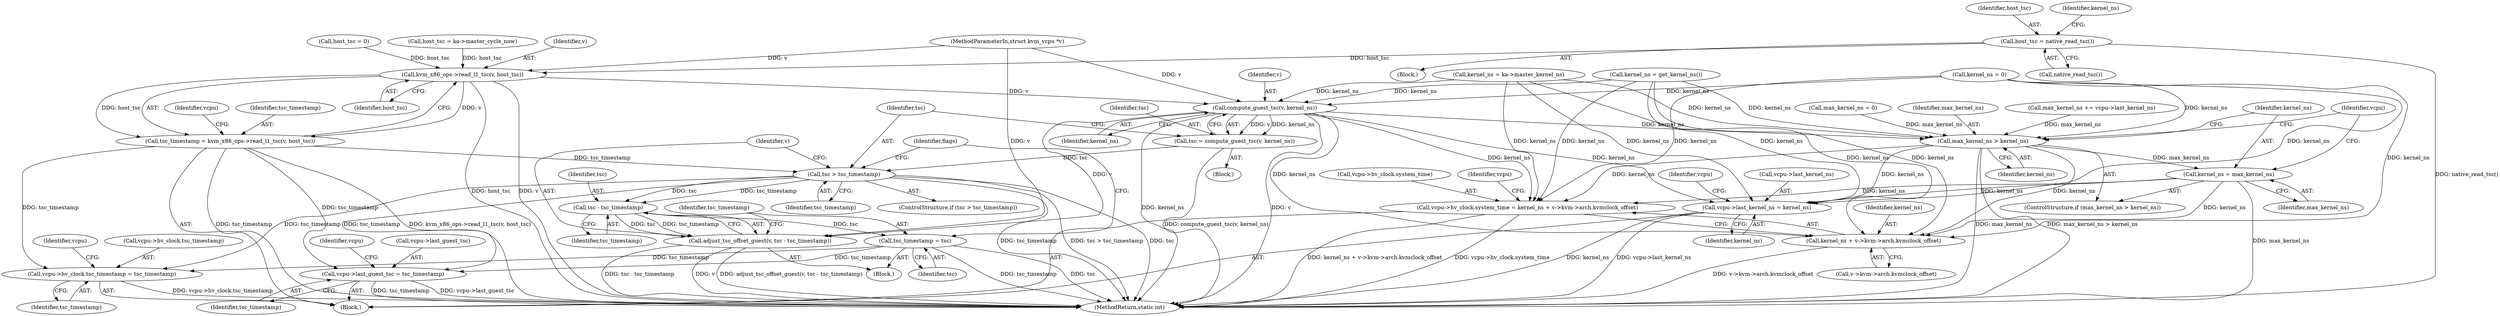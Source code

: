 digraph "0_linux_0b79459b482e85cb7426aa7da683a9f2c97aeae1_0@API" {
"1000194" [label="(Call,host_tsc = native_read_tsc())"];
"1000202" [label="(Call,kvm_x86_ops->read_l1_tsc(v, host_tsc))"];
"1000200" [label="(Call,tsc_timestamp = kvm_x86_ops->read_l1_tsc(v, host_tsc))"];
"1000217" [label="(Call,tsc > tsc_timestamp)"];
"1000223" [label="(Call,tsc - tsc_timestamp)"];
"1000221" [label="(Call,adjust_tsc_offset_guest(v, tsc - tsc_timestamp))"];
"1000226" [label="(Call,tsc_timestamp = tsc)"];
"1000319" [label="(Call,vcpu->hv_clock.tsc_timestamp = tsc_timestamp)"];
"1000346" [label="(Call,vcpu->last_guest_tsc = tsc_timestamp)"];
"1000213" [label="(Call,compute_guest_tsc(v, kernel_ns))"];
"1000211" [label="(Call,tsc = compute_guest_tsc(v, kernel_ns))"];
"1000313" [label="(Call,max_kernel_ns > kernel_ns)"];
"1000316" [label="(Call,kernel_ns = max_kernel_ns)"];
"1000326" [label="(Call,vcpu->hv_clock.system_time = kernel_ns + v->kvm->arch.kvmclock_offset)"];
"1000332" [label="(Call,kernel_ns + v->kvm->arch.kvmclock_offset)"];
"1000341" [label="(Call,vcpu->last_kernel_ns = kernel_ns)"];
"1000424" [label="(MethodReturn,static int)"];
"1000327" [label="(Call,vcpu->hv_clock.system_time)"];
"1000334" [label="(Call,v->kvm->arch.kvmclock_offset)"];
"1000226" [label="(Call,tsc_timestamp = tsc)"];
"1000320" [label="(Call,vcpu->hv_clock.tsc_timestamp)"];
"1000195" [label="(Identifier,host_tsc)"];
"1000228" [label="(Identifier,tsc)"];
"1000354" [label="(Identifier,vcpu)"];
"1000140" [label="(Call,host_tsc = 0)"];
"1000200" [label="(Call,tsc_timestamp = kvm_x86_ops->read_l1_tsc(v, host_tsc))"];
"1000315" [label="(Identifier,kernel_ns)"];
"1000110" [label="(MethodParameterIn,struct kvm_vcpu *v)"];
"1000314" [label="(Identifier,max_kernel_ns)"];
"1000156" [label="(Call,host_tsc = ka->master_cycle_now)"];
"1000316" [label="(Call,kernel_ns = max_kernel_ns)"];
"1000348" [label="(Identifier,vcpu)"];
"1000273" [label="(Call,max_kernel_ns += vcpu->last_kernel_ns)"];
"1000227" [label="(Identifier,tsc_timestamp)"];
"1000319" [label="(Call,vcpu->hv_clock.tsc_timestamp = tsc_timestamp)"];
"1000203" [label="(Identifier,v)"];
"1000325" [label="(Identifier,tsc_timestamp)"];
"1000161" [label="(Call,kernel_ns = ka->master_kernel_ns)"];
"1000346" [label="(Call,vcpu->last_guest_tsc = tsc_timestamp)"];
"1000332" [label="(Call,kernel_ns + v->kvm->arch.kvmclock_offset)"];
"1000312" [label="(ControlStructure,if (max_kernel_ns > kernel_ns))"];
"1000223" [label="(Call,tsc - tsc_timestamp)"];
"1000317" [label="(Identifier,kernel_ns)"];
"1000216" [label="(ControlStructure,if (tsc > tsc_timestamp))"];
"1000219" [label="(Identifier,tsc_timestamp)"];
"1000111" [label="(Block,)"];
"1000347" [label="(Call,vcpu->last_guest_tsc)"];
"1000209" [label="(Block,)"];
"1000222" [label="(Identifier,v)"];
"1000198" [label="(Identifier,kernel_ns)"];
"1000202" [label="(Call,kvm_x86_ops->read_l1_tsc(v, host_tsc))"];
"1000230" [label="(Identifier,flags)"];
"1000211" [label="(Call,tsc = compute_guest_tsc(v, kernel_ns))"];
"1000221" [label="(Call,adjust_tsc_offset_guest(v, tsc - tsc_timestamp))"];
"1000215" [label="(Identifier,kernel_ns)"];
"1000197" [label="(Call,kernel_ns = get_kernel_ns())"];
"1000220" [label="(Block,)"];
"1000313" [label="(Call,max_kernel_ns > kernel_ns)"];
"1000342" [label="(Call,vcpu->last_kernel_ns)"];
"1000193" [label="(Block,)"];
"1000326" [label="(Call,vcpu->hv_clock.system_time = kernel_ns + v->kvm->arch.kvmclock_offset)"];
"1000207" [label="(Identifier,vcpu)"];
"1000238" [label="(Call,max_kernel_ns = 0)"];
"1000196" [label="(Call,native_read_tsc())"];
"1000345" [label="(Identifier,kernel_ns)"];
"1000225" [label="(Identifier,tsc_timestamp)"];
"1000201" [label="(Identifier,tsc_timestamp)"];
"1000341" [label="(Call,vcpu->last_kernel_ns = kernel_ns)"];
"1000329" [label="(Identifier,vcpu)"];
"1000333" [label="(Identifier,kernel_ns)"];
"1000214" [label="(Identifier,v)"];
"1000212" [label="(Identifier,tsc)"];
"1000318" [label="(Identifier,max_kernel_ns)"];
"1000137" [label="(Call,kernel_ns = 0)"];
"1000204" [label="(Identifier,host_tsc)"];
"1000217" [label="(Call,tsc > tsc_timestamp)"];
"1000224" [label="(Identifier,tsc)"];
"1000322" [label="(Identifier,vcpu)"];
"1000343" [label="(Identifier,vcpu)"];
"1000218" [label="(Identifier,tsc)"];
"1000213" [label="(Call,compute_guest_tsc(v, kernel_ns))"];
"1000194" [label="(Call,host_tsc = native_read_tsc())"];
"1000350" [label="(Identifier,tsc_timestamp)"];
"1000194" -> "1000193"  [label="AST: "];
"1000194" -> "1000196"  [label="CFG: "];
"1000195" -> "1000194"  [label="AST: "];
"1000196" -> "1000194"  [label="AST: "];
"1000198" -> "1000194"  [label="CFG: "];
"1000194" -> "1000424"  [label="DDG: native_read_tsc()"];
"1000194" -> "1000202"  [label="DDG: host_tsc"];
"1000202" -> "1000200"  [label="AST: "];
"1000202" -> "1000204"  [label="CFG: "];
"1000203" -> "1000202"  [label="AST: "];
"1000204" -> "1000202"  [label="AST: "];
"1000200" -> "1000202"  [label="CFG: "];
"1000202" -> "1000424"  [label="DDG: v"];
"1000202" -> "1000424"  [label="DDG: host_tsc"];
"1000202" -> "1000200"  [label="DDG: v"];
"1000202" -> "1000200"  [label="DDG: host_tsc"];
"1000110" -> "1000202"  [label="DDG: v"];
"1000156" -> "1000202"  [label="DDG: host_tsc"];
"1000140" -> "1000202"  [label="DDG: host_tsc"];
"1000202" -> "1000213"  [label="DDG: v"];
"1000200" -> "1000111"  [label="AST: "];
"1000201" -> "1000200"  [label="AST: "];
"1000207" -> "1000200"  [label="CFG: "];
"1000200" -> "1000424"  [label="DDG: tsc_timestamp"];
"1000200" -> "1000424"  [label="DDG: kvm_x86_ops->read_l1_tsc(v, host_tsc)"];
"1000200" -> "1000217"  [label="DDG: tsc_timestamp"];
"1000200" -> "1000319"  [label="DDG: tsc_timestamp"];
"1000200" -> "1000346"  [label="DDG: tsc_timestamp"];
"1000217" -> "1000216"  [label="AST: "];
"1000217" -> "1000219"  [label="CFG: "];
"1000218" -> "1000217"  [label="AST: "];
"1000219" -> "1000217"  [label="AST: "];
"1000222" -> "1000217"  [label="CFG: "];
"1000230" -> "1000217"  [label="CFG: "];
"1000217" -> "1000424"  [label="DDG: tsc_timestamp"];
"1000217" -> "1000424"  [label="DDG: tsc > tsc_timestamp"];
"1000217" -> "1000424"  [label="DDG: tsc"];
"1000211" -> "1000217"  [label="DDG: tsc"];
"1000217" -> "1000223"  [label="DDG: tsc"];
"1000217" -> "1000223"  [label="DDG: tsc_timestamp"];
"1000217" -> "1000319"  [label="DDG: tsc_timestamp"];
"1000217" -> "1000346"  [label="DDG: tsc_timestamp"];
"1000223" -> "1000221"  [label="AST: "];
"1000223" -> "1000225"  [label="CFG: "];
"1000224" -> "1000223"  [label="AST: "];
"1000225" -> "1000223"  [label="AST: "];
"1000221" -> "1000223"  [label="CFG: "];
"1000223" -> "1000221"  [label="DDG: tsc"];
"1000223" -> "1000221"  [label="DDG: tsc_timestamp"];
"1000223" -> "1000226"  [label="DDG: tsc"];
"1000221" -> "1000220"  [label="AST: "];
"1000222" -> "1000221"  [label="AST: "];
"1000227" -> "1000221"  [label="CFG: "];
"1000221" -> "1000424"  [label="DDG: adjust_tsc_offset_guest(v, tsc - tsc_timestamp)"];
"1000221" -> "1000424"  [label="DDG: tsc - tsc_timestamp"];
"1000221" -> "1000424"  [label="DDG: v"];
"1000213" -> "1000221"  [label="DDG: v"];
"1000110" -> "1000221"  [label="DDG: v"];
"1000226" -> "1000220"  [label="AST: "];
"1000226" -> "1000228"  [label="CFG: "];
"1000227" -> "1000226"  [label="AST: "];
"1000228" -> "1000226"  [label="AST: "];
"1000230" -> "1000226"  [label="CFG: "];
"1000226" -> "1000424"  [label="DDG: tsc_timestamp"];
"1000226" -> "1000424"  [label="DDG: tsc"];
"1000226" -> "1000319"  [label="DDG: tsc_timestamp"];
"1000226" -> "1000346"  [label="DDG: tsc_timestamp"];
"1000319" -> "1000111"  [label="AST: "];
"1000319" -> "1000325"  [label="CFG: "];
"1000320" -> "1000319"  [label="AST: "];
"1000325" -> "1000319"  [label="AST: "];
"1000329" -> "1000319"  [label="CFG: "];
"1000319" -> "1000424"  [label="DDG: vcpu->hv_clock.tsc_timestamp"];
"1000346" -> "1000111"  [label="AST: "];
"1000346" -> "1000350"  [label="CFG: "];
"1000347" -> "1000346"  [label="AST: "];
"1000350" -> "1000346"  [label="AST: "];
"1000354" -> "1000346"  [label="CFG: "];
"1000346" -> "1000424"  [label="DDG: vcpu->last_guest_tsc"];
"1000346" -> "1000424"  [label="DDG: tsc_timestamp"];
"1000213" -> "1000211"  [label="AST: "];
"1000213" -> "1000215"  [label="CFG: "];
"1000214" -> "1000213"  [label="AST: "];
"1000215" -> "1000213"  [label="AST: "];
"1000211" -> "1000213"  [label="CFG: "];
"1000213" -> "1000424"  [label="DDG: v"];
"1000213" -> "1000424"  [label="DDG: kernel_ns"];
"1000213" -> "1000211"  [label="DDG: v"];
"1000213" -> "1000211"  [label="DDG: kernel_ns"];
"1000110" -> "1000213"  [label="DDG: v"];
"1000137" -> "1000213"  [label="DDG: kernel_ns"];
"1000161" -> "1000213"  [label="DDG: kernel_ns"];
"1000197" -> "1000213"  [label="DDG: kernel_ns"];
"1000213" -> "1000313"  [label="DDG: kernel_ns"];
"1000213" -> "1000326"  [label="DDG: kernel_ns"];
"1000213" -> "1000332"  [label="DDG: kernel_ns"];
"1000213" -> "1000341"  [label="DDG: kernel_ns"];
"1000211" -> "1000209"  [label="AST: "];
"1000212" -> "1000211"  [label="AST: "];
"1000218" -> "1000211"  [label="CFG: "];
"1000211" -> "1000424"  [label="DDG: compute_guest_tsc(v, kernel_ns)"];
"1000313" -> "1000312"  [label="AST: "];
"1000313" -> "1000315"  [label="CFG: "];
"1000314" -> "1000313"  [label="AST: "];
"1000315" -> "1000313"  [label="AST: "];
"1000317" -> "1000313"  [label="CFG: "];
"1000322" -> "1000313"  [label="CFG: "];
"1000313" -> "1000424"  [label="DDG: max_kernel_ns > kernel_ns"];
"1000313" -> "1000424"  [label="DDG: max_kernel_ns"];
"1000238" -> "1000313"  [label="DDG: max_kernel_ns"];
"1000273" -> "1000313"  [label="DDG: max_kernel_ns"];
"1000137" -> "1000313"  [label="DDG: kernel_ns"];
"1000161" -> "1000313"  [label="DDG: kernel_ns"];
"1000197" -> "1000313"  [label="DDG: kernel_ns"];
"1000313" -> "1000316"  [label="DDG: max_kernel_ns"];
"1000313" -> "1000326"  [label="DDG: kernel_ns"];
"1000313" -> "1000332"  [label="DDG: kernel_ns"];
"1000313" -> "1000341"  [label="DDG: kernel_ns"];
"1000316" -> "1000312"  [label="AST: "];
"1000316" -> "1000318"  [label="CFG: "];
"1000317" -> "1000316"  [label="AST: "];
"1000318" -> "1000316"  [label="AST: "];
"1000322" -> "1000316"  [label="CFG: "];
"1000316" -> "1000424"  [label="DDG: max_kernel_ns"];
"1000316" -> "1000326"  [label="DDG: kernel_ns"];
"1000316" -> "1000332"  [label="DDG: kernel_ns"];
"1000316" -> "1000341"  [label="DDG: kernel_ns"];
"1000326" -> "1000111"  [label="AST: "];
"1000326" -> "1000332"  [label="CFG: "];
"1000327" -> "1000326"  [label="AST: "];
"1000332" -> "1000326"  [label="AST: "];
"1000343" -> "1000326"  [label="CFG: "];
"1000326" -> "1000424"  [label="DDG: kernel_ns + v->kvm->arch.kvmclock_offset"];
"1000326" -> "1000424"  [label="DDG: vcpu->hv_clock.system_time"];
"1000137" -> "1000326"  [label="DDG: kernel_ns"];
"1000161" -> "1000326"  [label="DDG: kernel_ns"];
"1000197" -> "1000326"  [label="DDG: kernel_ns"];
"1000332" -> "1000334"  [label="CFG: "];
"1000333" -> "1000332"  [label="AST: "];
"1000334" -> "1000332"  [label="AST: "];
"1000332" -> "1000424"  [label="DDG: v->kvm->arch.kvmclock_offset"];
"1000137" -> "1000332"  [label="DDG: kernel_ns"];
"1000161" -> "1000332"  [label="DDG: kernel_ns"];
"1000197" -> "1000332"  [label="DDG: kernel_ns"];
"1000341" -> "1000111"  [label="AST: "];
"1000341" -> "1000345"  [label="CFG: "];
"1000342" -> "1000341"  [label="AST: "];
"1000345" -> "1000341"  [label="AST: "];
"1000348" -> "1000341"  [label="CFG: "];
"1000341" -> "1000424"  [label="DDG: vcpu->last_kernel_ns"];
"1000341" -> "1000424"  [label="DDG: kernel_ns"];
"1000137" -> "1000341"  [label="DDG: kernel_ns"];
"1000161" -> "1000341"  [label="DDG: kernel_ns"];
"1000197" -> "1000341"  [label="DDG: kernel_ns"];
}

